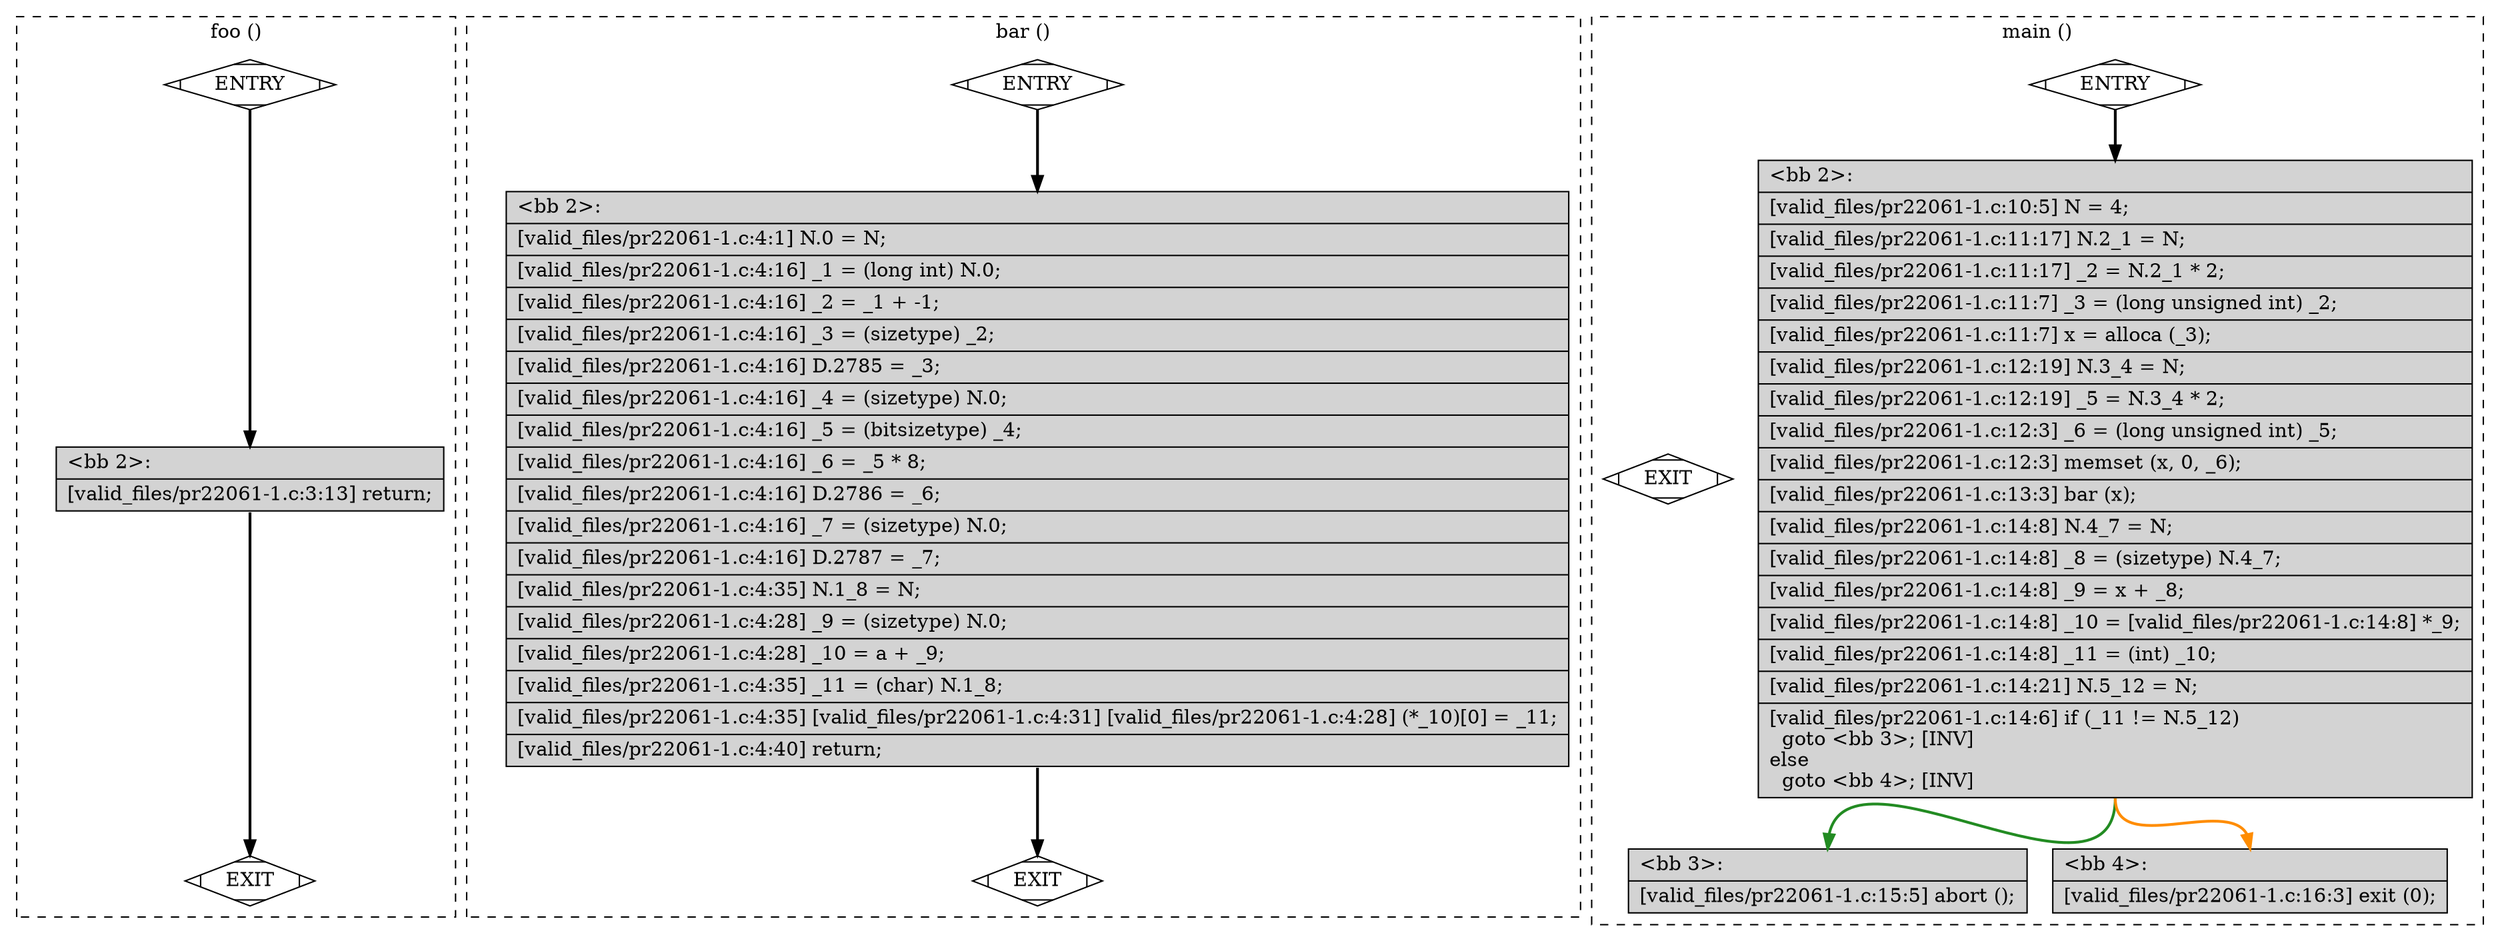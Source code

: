 digraph "a-pr22061-1.c.015t.cfg" {
overlap=false;
subgraph "cluster_foo" {
	style="dashed";
	color="black";
	label="foo ()";
	fn_0_basic_block_0 [shape=Mdiamond,style=filled,fillcolor=white,label="ENTRY"];

	fn_0_basic_block_1 [shape=Mdiamond,style=filled,fillcolor=white,label="EXIT"];

	fn_0_basic_block_2 [shape=record,style=filled,fillcolor=lightgrey,label="{\<bb\ 2\>:\l\
|[valid_files/pr22061-1.c:3:13]\ return;\l\
}"];

	fn_0_basic_block_0:s -> fn_0_basic_block_2:n [style="solid,bold",color=black,weight=100,constraint=true];
	fn_0_basic_block_2:s -> fn_0_basic_block_1:n [style="solid,bold",color=black,weight=10,constraint=true];
	fn_0_basic_block_0:s -> fn_0_basic_block_1:n [style="invis",constraint=true];
}
subgraph "cluster_bar" {
	style="dashed";
	color="black";
	label="bar ()";
	fn_1_basic_block_0 [shape=Mdiamond,style=filled,fillcolor=white,label="ENTRY"];

	fn_1_basic_block_1 [shape=Mdiamond,style=filled,fillcolor=white,label="EXIT"];

	fn_1_basic_block_2 [shape=record,style=filled,fillcolor=lightgrey,label="{\<bb\ 2\>:\l\
|[valid_files/pr22061-1.c:4:1]\ N.0\ =\ N;\l\
|[valid_files/pr22061-1.c:4:16]\ _1\ =\ (long\ int)\ N.0;\l\
|[valid_files/pr22061-1.c:4:16]\ _2\ =\ _1\ +\ -1;\l\
|[valid_files/pr22061-1.c:4:16]\ _3\ =\ (sizetype)\ _2;\l\
|[valid_files/pr22061-1.c:4:16]\ D.2785\ =\ _3;\l\
|[valid_files/pr22061-1.c:4:16]\ _4\ =\ (sizetype)\ N.0;\l\
|[valid_files/pr22061-1.c:4:16]\ _5\ =\ (bitsizetype)\ _4;\l\
|[valid_files/pr22061-1.c:4:16]\ _6\ =\ _5\ *\ 8;\l\
|[valid_files/pr22061-1.c:4:16]\ D.2786\ =\ _6;\l\
|[valid_files/pr22061-1.c:4:16]\ _7\ =\ (sizetype)\ N.0;\l\
|[valid_files/pr22061-1.c:4:16]\ D.2787\ =\ _7;\l\
|[valid_files/pr22061-1.c:4:35]\ N.1_8\ =\ N;\l\
|[valid_files/pr22061-1.c:4:28]\ _9\ =\ (sizetype)\ N.0;\l\
|[valid_files/pr22061-1.c:4:28]\ _10\ =\ a\ +\ _9;\l\
|[valid_files/pr22061-1.c:4:35]\ _11\ =\ (char)\ N.1_8;\l\
|[valid_files/pr22061-1.c:4:35]\ [valid_files/pr22061-1.c:4:31]\ [valid_files/pr22061-1.c:4:28]\ (*_10)[0]\ =\ _11;\l\
|[valid_files/pr22061-1.c:4:40]\ return;\l\
}"];

	fn_1_basic_block_0:s -> fn_1_basic_block_2:n [style="solid,bold",color=black,weight=100,constraint=true];
	fn_1_basic_block_2:s -> fn_1_basic_block_1:n [style="solid,bold",color=black,weight=10,constraint=true];
	fn_1_basic_block_0:s -> fn_1_basic_block_1:n [style="invis",constraint=true];
}
subgraph "cluster_main" {
	style="dashed";
	color="black";
	label="main ()";
	fn_2_basic_block_0 [shape=Mdiamond,style=filled,fillcolor=white,label="ENTRY"];

	fn_2_basic_block_1 [shape=Mdiamond,style=filled,fillcolor=white,label="EXIT"];

	fn_2_basic_block_2 [shape=record,style=filled,fillcolor=lightgrey,label="{\<bb\ 2\>:\l\
|[valid_files/pr22061-1.c:10:5]\ N\ =\ 4;\l\
|[valid_files/pr22061-1.c:11:17]\ N.2_1\ =\ N;\l\
|[valid_files/pr22061-1.c:11:17]\ _2\ =\ N.2_1\ *\ 2;\l\
|[valid_files/pr22061-1.c:11:7]\ _3\ =\ (long\ unsigned\ int)\ _2;\l\
|[valid_files/pr22061-1.c:11:7]\ x\ =\ alloca\ (_3);\l\
|[valid_files/pr22061-1.c:12:19]\ N.3_4\ =\ N;\l\
|[valid_files/pr22061-1.c:12:19]\ _5\ =\ N.3_4\ *\ 2;\l\
|[valid_files/pr22061-1.c:12:3]\ _6\ =\ (long\ unsigned\ int)\ _5;\l\
|[valid_files/pr22061-1.c:12:3]\ memset\ (x,\ 0,\ _6);\l\
|[valid_files/pr22061-1.c:13:3]\ bar\ (x);\l\
|[valid_files/pr22061-1.c:14:8]\ N.4_7\ =\ N;\l\
|[valid_files/pr22061-1.c:14:8]\ _8\ =\ (sizetype)\ N.4_7;\l\
|[valid_files/pr22061-1.c:14:8]\ _9\ =\ x\ +\ _8;\l\
|[valid_files/pr22061-1.c:14:8]\ _10\ =\ [valid_files/pr22061-1.c:14:8]\ *_9;\l\
|[valid_files/pr22061-1.c:14:8]\ _11\ =\ (int)\ _10;\l\
|[valid_files/pr22061-1.c:14:21]\ N.5_12\ =\ N;\l\
|[valid_files/pr22061-1.c:14:6]\ if\ (_11\ !=\ N.5_12)\l\
\ \ goto\ \<bb\ 3\>;\ [INV]\l\
else\l\
\ \ goto\ \<bb\ 4\>;\ [INV]\l\
}"];

	fn_2_basic_block_3 [shape=record,style=filled,fillcolor=lightgrey,label="{\<bb\ 3\>:\l\
|[valid_files/pr22061-1.c:15:5]\ abort\ ();\l\
}"];

	fn_2_basic_block_4 [shape=record,style=filled,fillcolor=lightgrey,label="{\<bb\ 4\>:\l\
|[valid_files/pr22061-1.c:16:3]\ exit\ (0);\l\
}"];

	fn_2_basic_block_0:s -> fn_2_basic_block_2:n [style="solid,bold",color=black,weight=100,constraint=true];
	fn_2_basic_block_2:s -> fn_2_basic_block_3:n [style="solid,bold",color=forestgreen,weight=10,constraint=true];
	fn_2_basic_block_2:s -> fn_2_basic_block_4:n [style="solid,bold",color=darkorange,weight=10,constraint=true];
	fn_2_basic_block_0:s -> fn_2_basic_block_1:n [style="invis",constraint=true];
}
}
